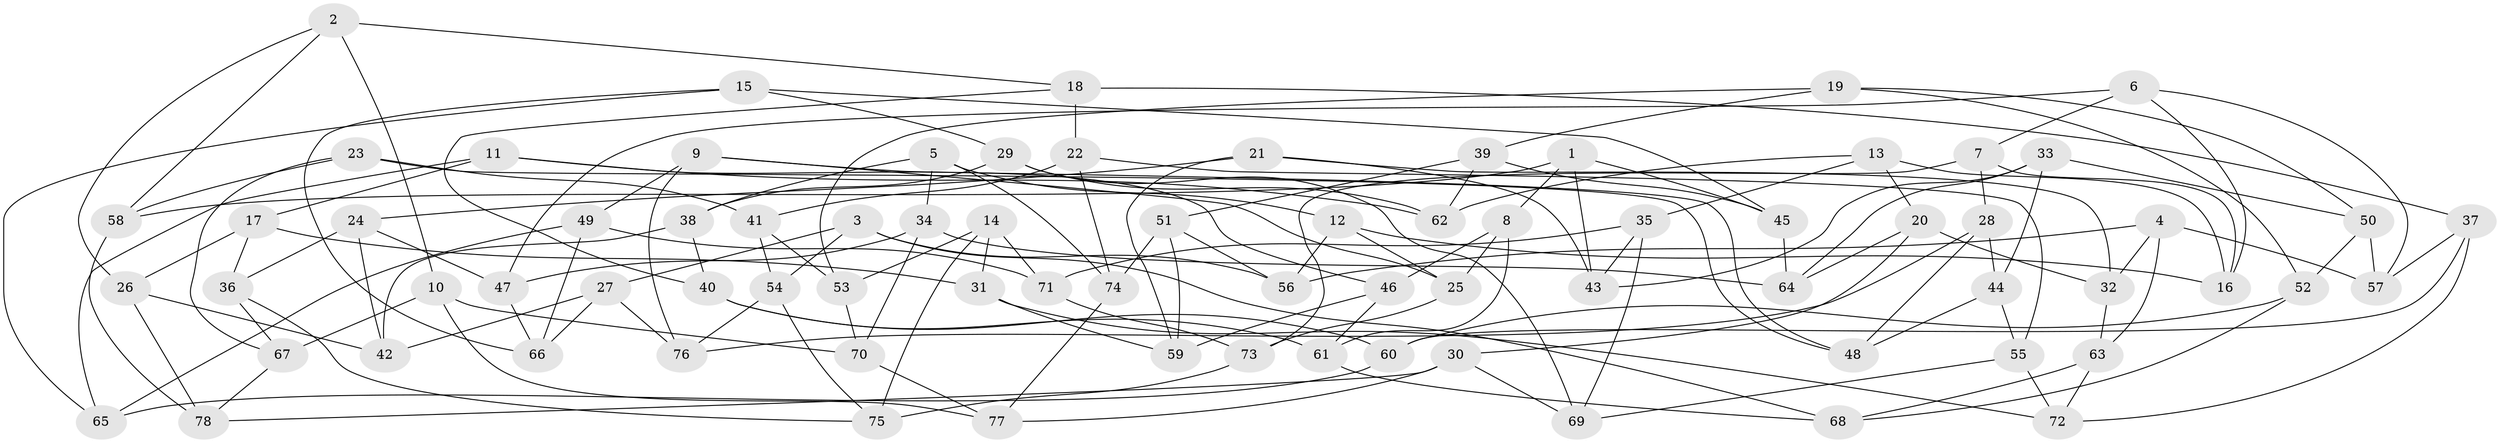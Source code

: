 // Generated by graph-tools (version 1.1) at 2025/26/03/09/25 03:26:58]
// undirected, 78 vertices, 156 edges
graph export_dot {
graph [start="1"]
  node [color=gray90,style=filled];
  1;
  2;
  3;
  4;
  5;
  6;
  7;
  8;
  9;
  10;
  11;
  12;
  13;
  14;
  15;
  16;
  17;
  18;
  19;
  20;
  21;
  22;
  23;
  24;
  25;
  26;
  27;
  28;
  29;
  30;
  31;
  32;
  33;
  34;
  35;
  36;
  37;
  38;
  39;
  40;
  41;
  42;
  43;
  44;
  45;
  46;
  47;
  48;
  49;
  50;
  51;
  52;
  53;
  54;
  55;
  56;
  57;
  58;
  59;
  60;
  61;
  62;
  63;
  64;
  65;
  66;
  67;
  68;
  69;
  70;
  71;
  72;
  73;
  74;
  75;
  76;
  77;
  78;
  1 -- 43;
  1 -- 58;
  1 -- 45;
  1 -- 8;
  2 -- 58;
  2 -- 26;
  2 -- 10;
  2 -- 18;
  3 -- 56;
  3 -- 54;
  3 -- 68;
  3 -- 27;
  4 -- 57;
  4 -- 56;
  4 -- 32;
  4 -- 63;
  5 -- 34;
  5 -- 38;
  5 -- 74;
  5 -- 12;
  6 -- 57;
  6 -- 16;
  6 -- 47;
  6 -- 7;
  7 -- 16;
  7 -- 73;
  7 -- 28;
  8 -- 46;
  8 -- 25;
  8 -- 61;
  9 -- 76;
  9 -- 25;
  9 -- 48;
  9 -- 49;
  10 -- 67;
  10 -- 77;
  10 -- 70;
  11 -- 65;
  11 -- 46;
  11 -- 17;
  11 -- 62;
  12 -- 56;
  12 -- 16;
  12 -- 25;
  13 -- 35;
  13 -- 20;
  13 -- 16;
  13 -- 62;
  14 -- 71;
  14 -- 31;
  14 -- 53;
  14 -- 75;
  15 -- 29;
  15 -- 65;
  15 -- 45;
  15 -- 66;
  17 -- 26;
  17 -- 36;
  17 -- 31;
  18 -- 22;
  18 -- 37;
  18 -- 40;
  19 -- 52;
  19 -- 39;
  19 -- 50;
  19 -- 53;
  20 -- 30;
  20 -- 32;
  20 -- 64;
  21 -- 24;
  21 -- 32;
  21 -- 59;
  21 -- 43;
  22 -- 74;
  22 -- 55;
  22 -- 41;
  23 -- 58;
  23 -- 67;
  23 -- 48;
  23 -- 41;
  24 -- 36;
  24 -- 47;
  24 -- 42;
  25 -- 73;
  26 -- 42;
  26 -- 78;
  27 -- 42;
  27 -- 76;
  27 -- 66;
  28 -- 76;
  28 -- 48;
  28 -- 44;
  29 -- 62;
  29 -- 38;
  29 -- 69;
  30 -- 78;
  30 -- 69;
  30 -- 77;
  31 -- 72;
  31 -- 59;
  32 -- 63;
  33 -- 43;
  33 -- 50;
  33 -- 64;
  33 -- 44;
  34 -- 70;
  34 -- 64;
  34 -- 47;
  35 -- 69;
  35 -- 43;
  35 -- 71;
  36 -- 67;
  36 -- 75;
  37 -- 60;
  37 -- 72;
  37 -- 57;
  38 -- 40;
  38 -- 42;
  39 -- 62;
  39 -- 51;
  39 -- 45;
  40 -- 60;
  40 -- 61;
  41 -- 54;
  41 -- 53;
  44 -- 48;
  44 -- 55;
  45 -- 64;
  46 -- 59;
  46 -- 61;
  47 -- 66;
  49 -- 65;
  49 -- 66;
  49 -- 71;
  50 -- 57;
  50 -- 52;
  51 -- 59;
  51 -- 56;
  51 -- 74;
  52 -- 68;
  52 -- 60;
  53 -- 70;
  54 -- 75;
  54 -- 76;
  55 -- 69;
  55 -- 72;
  58 -- 78;
  60 -- 65;
  61 -- 68;
  63 -- 72;
  63 -- 68;
  67 -- 78;
  70 -- 77;
  71 -- 73;
  73 -- 75;
  74 -- 77;
}
